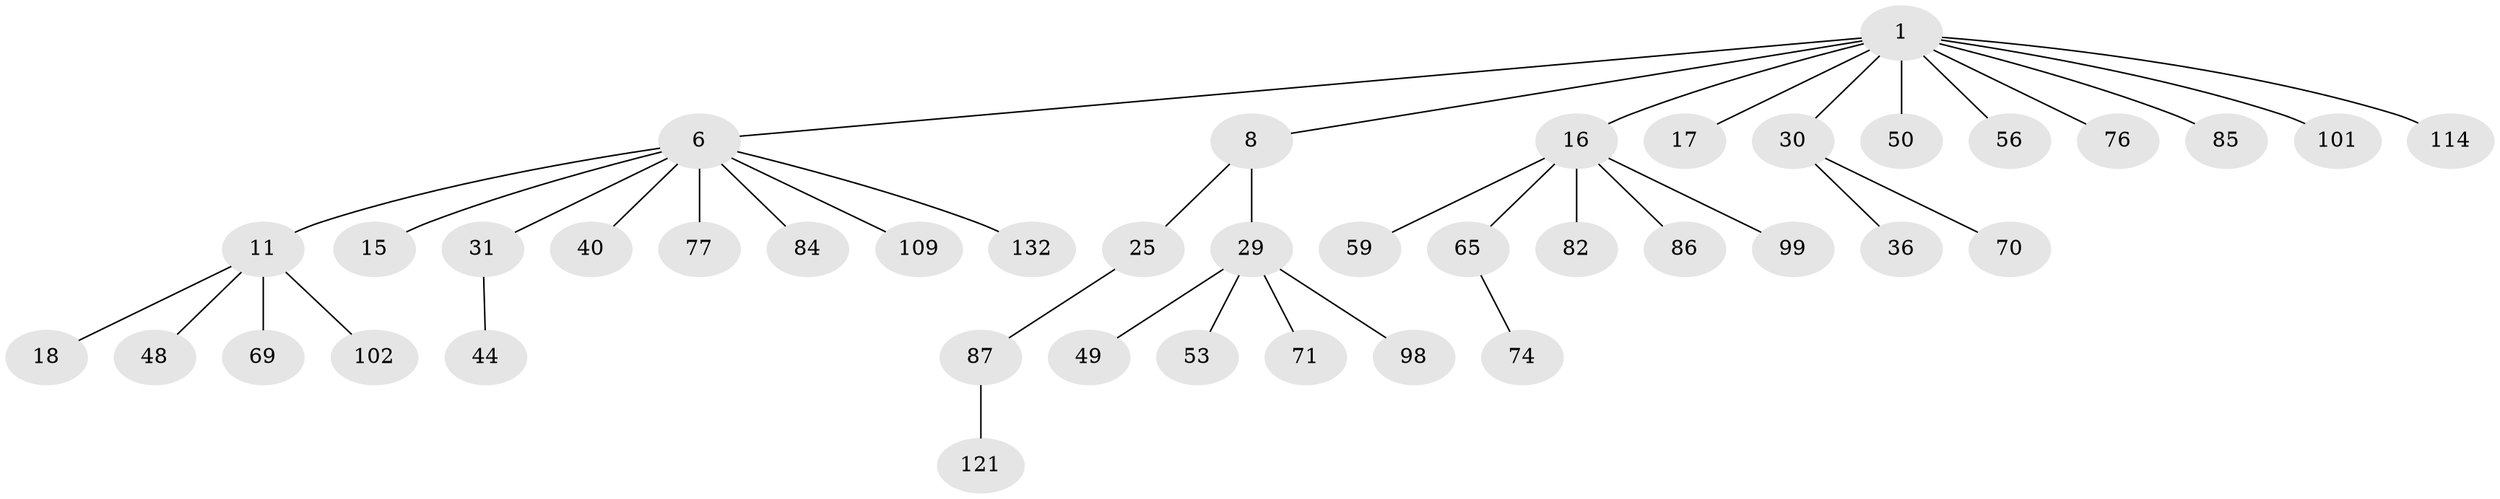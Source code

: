 // original degree distribution, {4: 0.08955223880597014, 8: 0.007462686567164179, 2: 0.26119402985074625, 6: 0.014925373134328358, 3: 0.1044776119402985, 5: 0.029850746268656716, 1: 0.4925373134328358}
// Generated by graph-tools (version 1.1) at 2025/19/03/04/25 18:19:03]
// undirected, 41 vertices, 40 edges
graph export_dot {
graph [start="1"]
  node [color=gray90,style=filled];
  1 [super="+2+28+3+7"];
  6 [super="+120+64+10+46+9"];
  8 [super="+23+119+24+26"];
  11 [super="+37+13+33+32+83"];
  15 [super="+54"];
  16 [super="+21+66+103+27"];
  17 [super="+128+45"];
  18 [super="+57"];
  25 [super="+39+100"];
  29 [super="+38+108+81"];
  30 [super="+35"];
  31 [super="+75+43+78"];
  36;
  40 [super="+96+47"];
  44;
  48 [super="+134"];
  49;
  50 [super="+51"];
  53;
  56;
  59 [super="+80+97+94"];
  65 [super="+68"];
  69 [super="+90"];
  70 [super="+117"];
  71;
  74 [super="+93"];
  76 [super="+92"];
  77;
  82;
  84;
  85;
  86;
  87 [super="+88"];
  98;
  99;
  101 [super="+113"];
  102 [super="+125"];
  109 [super="+110"];
  114;
  121;
  132;
  1 -- 8;
  1 -- 76;
  1 -- 17;
  1 -- 114;
  1 -- 85;
  1 -- 56;
  1 -- 30;
  1 -- 50;
  1 -- 101;
  1 -- 6;
  1 -- 16;
  6 -- 132;
  6 -- 77;
  6 -- 11;
  6 -- 109;
  6 -- 84;
  6 -- 40;
  6 -- 15;
  6 -- 31;
  8 -- 25;
  8 -- 29;
  11 -- 69;
  11 -- 102;
  11 -- 18;
  11 -- 48;
  16 -- 82;
  16 -- 99;
  16 -- 65;
  16 -- 59;
  16 -- 86;
  25 -- 87;
  29 -- 49;
  29 -- 98;
  29 -- 53;
  29 -- 71;
  30 -- 70;
  30 -- 36;
  31 -- 44;
  65 -- 74;
  87 -- 121;
}

